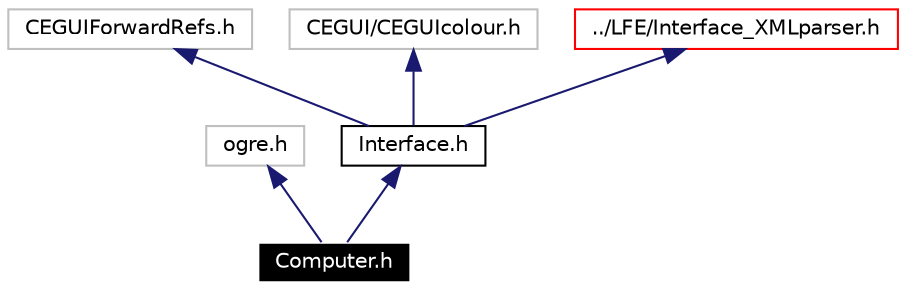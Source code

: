 digraph G
{
  edge [fontname="Helvetica",fontsize=10,labelfontname="Helvetica",labelfontsize=10];
  node [fontname="Helvetica",fontsize=10,shape=record];
  Node1 [label="Computer.h",height=0.2,width=0.4,color="white", fillcolor="black", style="filled" fontcolor="white"];
  Node2 -> Node1 [dir=back,color="midnightblue",fontsize=10,style="solid",fontname="Helvetica"];
  Node2 [label="ogre.h",height=0.2,width=0.4,color="grey75"];
  Node3 -> Node1 [dir=back,color="midnightblue",fontsize=10,style="solid",fontname="Helvetica"];
  Node3 [label="Interface.h",height=0.2,width=0.4,color="black",URL="$_interface_8h.html"];
  Node4 -> Node3 [dir=back,color="midnightblue",fontsize=10,style="solid",fontname="Helvetica"];
  Node4 [label="CEGUIForwardRefs.h",height=0.2,width=0.4,color="grey75"];
  Node5 -> Node3 [dir=back,color="midnightblue",fontsize=10,style="solid",fontname="Helvetica"];
  Node5 [label="CEGUI/CEGUIcolour.h",height=0.2,width=0.4,color="grey75"];
  Node6 -> Node3 [dir=back,color="midnightblue",fontsize=10,style="solid",fontname="Helvetica"];
  Node6 [label="../LFE/Interface_XMLparser.h",height=0.2,width=0.4,color="red",URL="$_interface___x_m_lparser_8h.html"];
}
